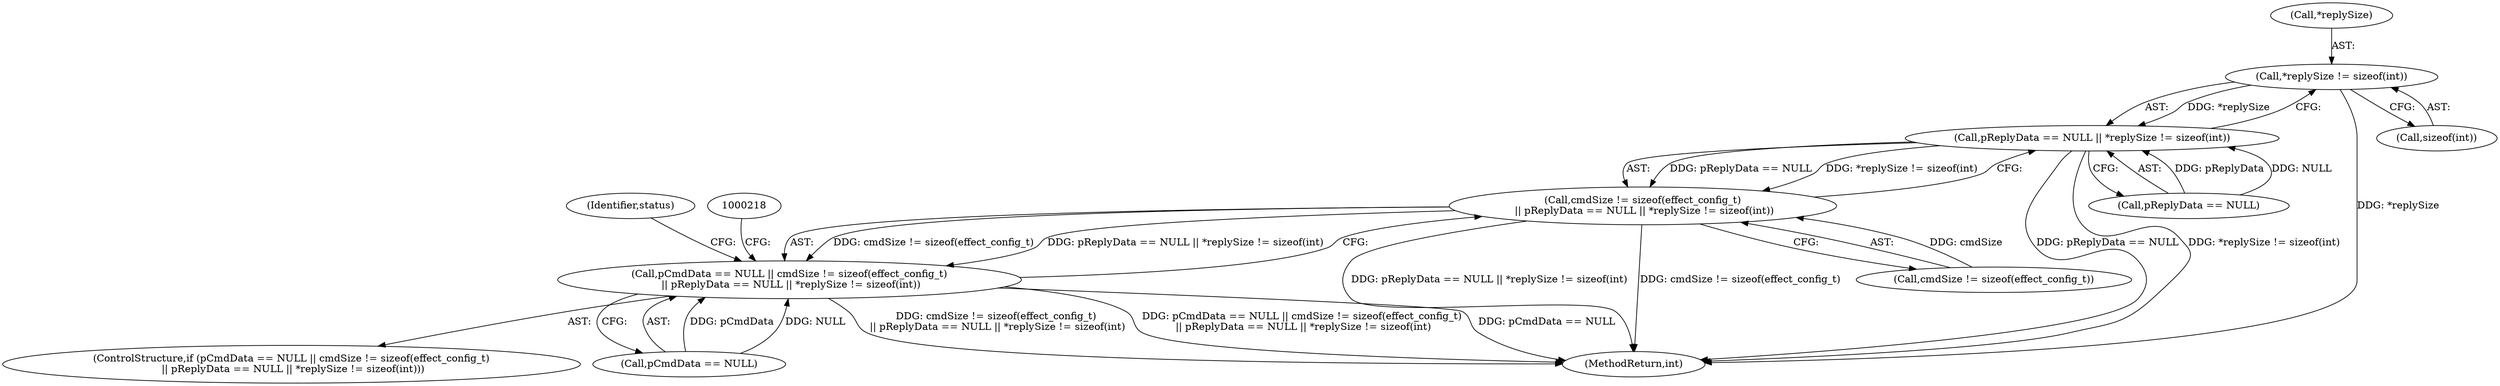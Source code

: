 digraph "0_Android_073a80800f341325932c66818ce4302b312909a4@API" {
"1000204" [label="(Call,*replySize != sizeof(int))"];
"1000200" [label="(Call,pReplyData == NULL || *replySize != sizeof(int))"];
"1000195" [label="(Call,cmdSize != sizeof(effect_config_t)\n || pReplyData == NULL || *replySize != sizeof(int))"];
"1000191" [label="(Call,pCmdData == NULL || cmdSize != sizeof(effect_config_t)\n || pReplyData == NULL || *replySize != sizeof(int))"];
"1000712" [label="(MethodReturn,int)"];
"1000191" [label="(Call,pCmdData == NULL || cmdSize != sizeof(effect_config_t)\n || pReplyData == NULL || *replySize != sizeof(int))"];
"1000190" [label="(ControlStructure,if (pCmdData == NULL || cmdSize != sizeof(effect_config_t)\n || pReplyData == NULL || *replySize != sizeof(int)))"];
"1000195" [label="(Call,cmdSize != sizeof(effect_config_t)\n || pReplyData == NULL || *replySize != sizeof(int))"];
"1000211" [label="(Identifier,status)"];
"1000192" [label="(Call,pCmdData == NULL)"];
"1000200" [label="(Call,pReplyData == NULL || *replySize != sizeof(int))"];
"1000207" [label="(Call,sizeof(int))"];
"1000196" [label="(Call,cmdSize != sizeof(effect_config_t))"];
"1000201" [label="(Call,pReplyData == NULL)"];
"1000205" [label="(Call,*replySize)"];
"1000204" [label="(Call,*replySize != sizeof(int))"];
"1000204" -> "1000200"  [label="AST: "];
"1000204" -> "1000207"  [label="CFG: "];
"1000205" -> "1000204"  [label="AST: "];
"1000207" -> "1000204"  [label="AST: "];
"1000200" -> "1000204"  [label="CFG: "];
"1000204" -> "1000712"  [label="DDG: *replySize"];
"1000204" -> "1000200"  [label="DDG: *replySize"];
"1000200" -> "1000195"  [label="AST: "];
"1000200" -> "1000201"  [label="CFG: "];
"1000201" -> "1000200"  [label="AST: "];
"1000195" -> "1000200"  [label="CFG: "];
"1000200" -> "1000712"  [label="DDG: pReplyData == NULL"];
"1000200" -> "1000712"  [label="DDG: *replySize != sizeof(int)"];
"1000200" -> "1000195"  [label="DDG: pReplyData == NULL"];
"1000200" -> "1000195"  [label="DDG: *replySize != sizeof(int)"];
"1000201" -> "1000200"  [label="DDG: pReplyData"];
"1000201" -> "1000200"  [label="DDG: NULL"];
"1000195" -> "1000191"  [label="AST: "];
"1000195" -> "1000196"  [label="CFG: "];
"1000196" -> "1000195"  [label="AST: "];
"1000191" -> "1000195"  [label="CFG: "];
"1000195" -> "1000712"  [label="DDG: pReplyData == NULL || *replySize != sizeof(int)"];
"1000195" -> "1000712"  [label="DDG: cmdSize != sizeof(effect_config_t)"];
"1000195" -> "1000191"  [label="DDG: cmdSize != sizeof(effect_config_t)"];
"1000195" -> "1000191"  [label="DDG: pReplyData == NULL || *replySize != sizeof(int)"];
"1000196" -> "1000195"  [label="DDG: cmdSize"];
"1000191" -> "1000190"  [label="AST: "];
"1000191" -> "1000192"  [label="CFG: "];
"1000192" -> "1000191"  [label="AST: "];
"1000211" -> "1000191"  [label="CFG: "];
"1000218" -> "1000191"  [label="CFG: "];
"1000191" -> "1000712"  [label="DDG: cmdSize != sizeof(effect_config_t)\n || pReplyData == NULL || *replySize != sizeof(int)"];
"1000191" -> "1000712"  [label="DDG: pCmdData == NULL || cmdSize != sizeof(effect_config_t)\n || pReplyData == NULL || *replySize != sizeof(int)"];
"1000191" -> "1000712"  [label="DDG: pCmdData == NULL"];
"1000192" -> "1000191"  [label="DDG: pCmdData"];
"1000192" -> "1000191"  [label="DDG: NULL"];
}
